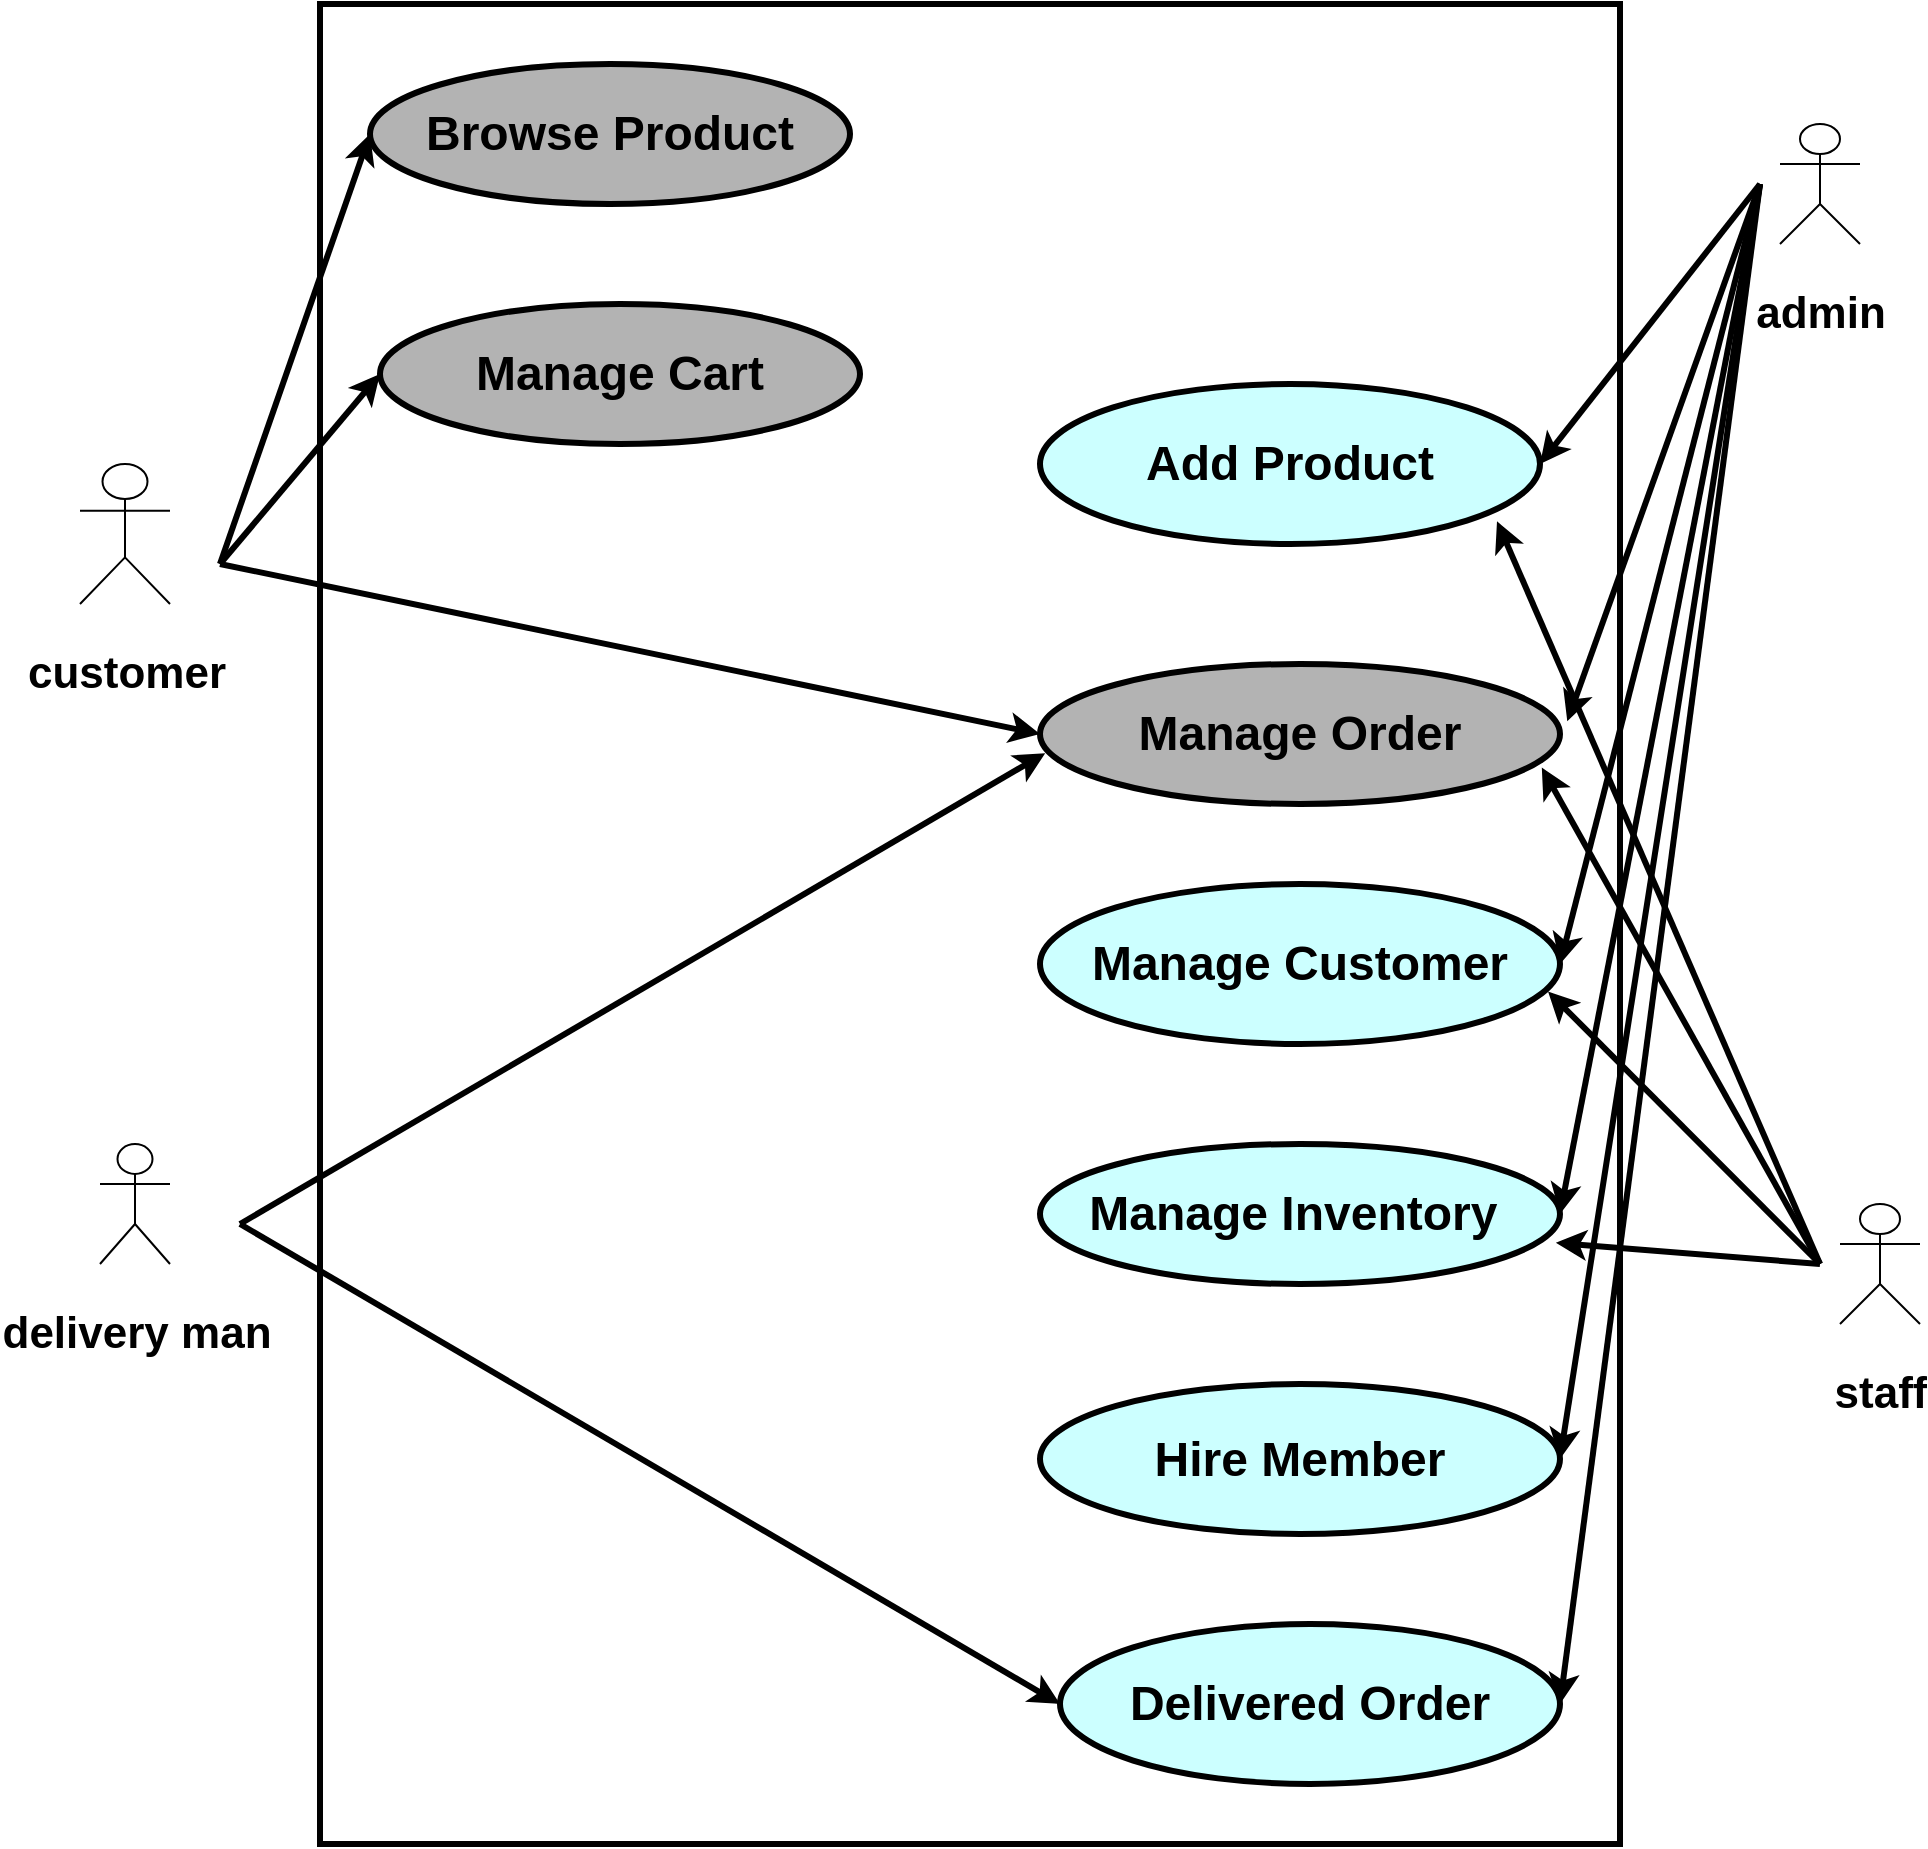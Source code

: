<mxfile version="21.6.6" type="github">
  <diagram name="Page-1" id="i-NhLRbu7dbLxaArDhGR">
    <mxGraphModel dx="1050" dy="573" grid="1" gridSize="10" guides="1" tooltips="1" connect="1" arrows="1" fold="1" page="1" pageScale="1" pageWidth="850" pageHeight="1400" math="0" shadow="0">
      <root>
        <mxCell id="0" />
        <mxCell id="1" parent="0" />
        <mxCell id="j6z6jnKe2vvA5w4P3QJ6-18" style="rounded=0;orthogonalLoop=1;jettySize=auto;html=1;entryX=0;entryY=0.5;entryDx=0;entryDy=0;strokeWidth=3;" edge="1" parent="1" target="j6z6jnKe2vvA5w4P3QJ6-2">
          <mxGeometry relative="1" as="geometry">
            <mxPoint x="110" y="360" as="sourcePoint" />
          </mxGeometry>
        </mxCell>
        <mxCell id="j6z6jnKe2vvA5w4P3QJ6-1" value="&lt;h2&gt;&lt;font style=&quot;font-size: 22px;&quot;&gt;customer&lt;/font&gt;&lt;/h2&gt;" style="shape=umlActor;verticalLabelPosition=bottom;verticalAlign=top;html=1;outlineConnect=0;" vertex="1" parent="1">
          <mxGeometry x="40" y="310" width="45" height="70" as="geometry" />
        </mxCell>
        <mxCell id="j6z6jnKe2vvA5w4P3QJ6-2" value="&lt;h1&gt;Browse Product&lt;/h1&gt;" style="ellipse;whiteSpace=wrap;html=1;strokeWidth=3;fillColor=#B3B3B3;" vertex="1" parent="1">
          <mxGeometry x="185" y="110" width="240" height="70" as="geometry" />
        </mxCell>
        <mxCell id="j6z6jnKe2vvA5w4P3QJ6-3" value="&lt;h1&gt;Manage Order&lt;/h1&gt;" style="ellipse;whiteSpace=wrap;html=1;strokeWidth=3;fillColor=#B3B3B3;" vertex="1" parent="1">
          <mxGeometry x="520" y="410" width="260" height="70" as="geometry" />
        </mxCell>
        <mxCell id="j6z6jnKe2vvA5w4P3QJ6-5" value="&lt;h1&gt;Manage Cart&lt;/h1&gt;" style="ellipse;whiteSpace=wrap;html=1;strokeWidth=3;fillColor=#B3B3B3;" vertex="1" parent="1">
          <mxGeometry x="190" y="230" width="240" height="70" as="geometry" />
        </mxCell>
        <mxCell id="j6z6jnKe2vvA5w4P3QJ6-6" value="&lt;h1&gt;Add Product&lt;/h1&gt;" style="ellipse;whiteSpace=wrap;html=1;strokeWidth=3;fillColor=#CCFFFF;" vertex="1" parent="1">
          <mxGeometry x="520" y="270" width="250" height="80" as="geometry" />
        </mxCell>
        <mxCell id="j6z6jnKe2vvA5w4P3QJ6-8" value="&lt;h1&gt;Manage Customer&lt;/h1&gt;" style="ellipse;whiteSpace=wrap;html=1;strokeWidth=3;fillColor=#CCFFFF;" vertex="1" parent="1">
          <mxGeometry x="520" y="520" width="260" height="80" as="geometry" />
        </mxCell>
        <mxCell id="j6z6jnKe2vvA5w4P3QJ6-9" value="&lt;h1&gt;Manage Inventory&amp;nbsp;&lt;/h1&gt;" style="ellipse;whiteSpace=wrap;html=1;strokeWidth=3;fillColor=#CCFFFF;" vertex="1" parent="1">
          <mxGeometry x="520" y="650" width="260" height="70" as="geometry" />
        </mxCell>
        <mxCell id="j6z6jnKe2vvA5w4P3QJ6-10" value="&lt;h1&gt;Hire Member&lt;/h1&gt;" style="ellipse;whiteSpace=wrap;html=1;strokeWidth=3;fillColor=#CCFFFF;" vertex="1" parent="1">
          <mxGeometry x="520" y="770" width="260" height="75" as="geometry" />
        </mxCell>
        <mxCell id="j6z6jnKe2vvA5w4P3QJ6-12" value="&lt;h1&gt;Delivered Order&lt;/h1&gt;" style="ellipse;whiteSpace=wrap;html=1;strokeWidth=3;fillColor=#CCFFFF;" vertex="1" parent="1">
          <mxGeometry x="530" y="890" width="250" height="80" as="geometry" />
        </mxCell>
        <mxCell id="j6z6jnKe2vvA5w4P3QJ6-21" style="rounded=0;orthogonalLoop=1;jettySize=auto;html=1;entryX=0.01;entryY=0.637;entryDx=0;entryDy=0;entryPerimeter=0;strokeWidth=3;" edge="1" parent="1" target="j6z6jnKe2vvA5w4P3QJ6-3">
          <mxGeometry relative="1" as="geometry">
            <mxPoint x="120" y="690" as="sourcePoint" />
          </mxGeometry>
        </mxCell>
        <mxCell id="j6z6jnKe2vvA5w4P3QJ6-13" value="&lt;h2&gt;&lt;font style=&quot;font-size: 22px;&quot;&gt;delivery man&lt;/font&gt;&lt;/h2&gt;" style="shape=umlActor;verticalLabelPosition=bottom;verticalAlign=top;html=1;outlineConnect=0;" vertex="1" parent="1">
          <mxGeometry x="50" y="650" width="35" height="60" as="geometry" />
        </mxCell>
        <mxCell id="j6z6jnKe2vvA5w4P3QJ6-23" style="rounded=0;orthogonalLoop=1;jettySize=auto;html=1;entryX=1;entryY=0.5;entryDx=0;entryDy=0;strokeWidth=3;" edge="1" parent="1" target="j6z6jnKe2vvA5w4P3QJ6-6">
          <mxGeometry relative="1" as="geometry">
            <mxPoint x="880" y="170" as="sourcePoint" />
          </mxGeometry>
        </mxCell>
        <mxCell id="j6z6jnKe2vvA5w4P3QJ6-14" value="&lt;h2&gt;&lt;font style=&quot;font-size: 22px;&quot;&gt;admin&lt;/font&gt;&lt;/h2&gt;" style="shape=umlActor;verticalLabelPosition=bottom;verticalAlign=top;html=1;outlineConnect=0;" vertex="1" parent="1">
          <mxGeometry x="890" y="140" width="40" height="60" as="geometry" />
        </mxCell>
        <mxCell id="j6z6jnKe2vvA5w4P3QJ6-15" value="&lt;h2&gt;&lt;span style=&quot;font-size: 22px;&quot;&gt;staff&lt;/span&gt;&lt;/h2&gt;" style="shape=umlActor;verticalLabelPosition=bottom;verticalAlign=top;html=1;outlineConnect=0;" vertex="1" parent="1">
          <mxGeometry x="920" y="680" width="40" height="60" as="geometry" />
        </mxCell>
        <mxCell id="j6z6jnKe2vvA5w4P3QJ6-19" style="rounded=0;orthogonalLoop=1;jettySize=auto;html=1;entryX=0;entryY=0.5;entryDx=0;entryDy=0;strokeWidth=3;" edge="1" parent="1" target="j6z6jnKe2vvA5w4P3QJ6-5">
          <mxGeometry relative="1" as="geometry">
            <mxPoint x="110" y="360" as="sourcePoint" />
            <mxPoint x="195" y="155" as="targetPoint" />
          </mxGeometry>
        </mxCell>
        <mxCell id="j6z6jnKe2vvA5w4P3QJ6-20" style="rounded=0;orthogonalLoop=1;jettySize=auto;html=1;entryX=0;entryY=0.5;entryDx=0;entryDy=0;strokeWidth=3;" edge="1" parent="1" target="j6z6jnKe2vvA5w4P3QJ6-3">
          <mxGeometry relative="1" as="geometry">
            <mxPoint x="110" y="360" as="sourcePoint" />
            <mxPoint x="205" y="165" as="targetPoint" />
          </mxGeometry>
        </mxCell>
        <mxCell id="j6z6jnKe2vvA5w4P3QJ6-22" style="rounded=0;orthogonalLoop=1;jettySize=auto;html=1;entryX=0;entryY=0.5;entryDx=0;entryDy=0;strokeWidth=3;" edge="1" parent="1" target="j6z6jnKe2vvA5w4P3QJ6-12">
          <mxGeometry relative="1" as="geometry">
            <mxPoint x="120" y="690" as="sourcePoint" />
            <mxPoint x="382" y="630" as="targetPoint" />
          </mxGeometry>
        </mxCell>
        <mxCell id="j6z6jnKe2vvA5w4P3QJ6-24" style="rounded=0;orthogonalLoop=1;jettySize=auto;html=1;entryX=1.014;entryY=0.409;entryDx=0;entryDy=0;strokeWidth=3;entryPerimeter=0;" edge="1" parent="1" target="j6z6jnKe2vvA5w4P3QJ6-3">
          <mxGeometry relative="1" as="geometry">
            <mxPoint x="880" y="170" as="sourcePoint" />
            <mxPoint x="780" y="320" as="targetPoint" />
          </mxGeometry>
        </mxCell>
        <mxCell id="j6z6jnKe2vvA5w4P3QJ6-25" style="rounded=0;orthogonalLoop=1;jettySize=auto;html=1;entryX=1;entryY=0.5;entryDx=0;entryDy=0;strokeWidth=3;" edge="1" parent="1" target="j6z6jnKe2vvA5w4P3QJ6-8">
          <mxGeometry relative="1" as="geometry">
            <mxPoint x="880" y="170" as="sourcePoint" />
            <mxPoint x="790" y="330" as="targetPoint" />
          </mxGeometry>
        </mxCell>
        <mxCell id="j6z6jnKe2vvA5w4P3QJ6-26" style="rounded=0;orthogonalLoop=1;jettySize=auto;html=1;entryX=1;entryY=0.5;entryDx=0;entryDy=0;strokeWidth=3;" edge="1" parent="1" target="j6z6jnKe2vvA5w4P3QJ6-9">
          <mxGeometry relative="1" as="geometry">
            <mxPoint x="880" y="170" as="sourcePoint" />
            <mxPoint x="800" y="340" as="targetPoint" />
          </mxGeometry>
        </mxCell>
        <mxCell id="j6z6jnKe2vvA5w4P3QJ6-27" style="rounded=0;orthogonalLoop=1;jettySize=auto;html=1;entryX=1;entryY=0.5;entryDx=0;entryDy=0;strokeWidth=3;" edge="1" parent="1" target="j6z6jnKe2vvA5w4P3QJ6-10">
          <mxGeometry relative="1" as="geometry">
            <mxPoint x="880" y="170" as="sourcePoint" />
            <mxPoint x="810" y="350" as="targetPoint" />
          </mxGeometry>
        </mxCell>
        <mxCell id="j6z6jnKe2vvA5w4P3QJ6-28" style="rounded=0;orthogonalLoop=1;jettySize=auto;html=1;entryX=1;entryY=0.5;entryDx=0;entryDy=0;strokeWidth=3;" edge="1" parent="1" target="j6z6jnKe2vvA5w4P3QJ6-12">
          <mxGeometry relative="1" as="geometry">
            <mxPoint x="880" y="170" as="sourcePoint" />
            <mxPoint x="820" y="360" as="targetPoint" />
          </mxGeometry>
        </mxCell>
        <mxCell id="j6z6jnKe2vvA5w4P3QJ6-30" style="rounded=0;orthogonalLoop=1;jettySize=auto;html=1;entryX=0.914;entryY=0.858;entryDx=0;entryDy=0;strokeWidth=3;entryPerimeter=0;" edge="1" parent="1" target="j6z6jnKe2vvA5w4P3QJ6-6">
          <mxGeometry relative="1" as="geometry">
            <mxPoint x="910" y="710" as="sourcePoint" />
            <mxPoint x="790" y="940" as="targetPoint" />
          </mxGeometry>
        </mxCell>
        <mxCell id="j6z6jnKe2vvA5w4P3QJ6-31" style="rounded=0;orthogonalLoop=1;jettySize=auto;html=1;entryX=0.965;entryY=0.74;entryDx=0;entryDy=0;strokeWidth=3;entryPerimeter=0;" edge="1" parent="1" target="j6z6jnKe2vvA5w4P3QJ6-3">
          <mxGeometry relative="1" as="geometry">
            <mxPoint x="910" y="710" as="sourcePoint" />
            <mxPoint x="759" y="349" as="targetPoint" />
          </mxGeometry>
        </mxCell>
        <mxCell id="j6z6jnKe2vvA5w4P3QJ6-32" style="rounded=0;orthogonalLoop=1;jettySize=auto;html=1;entryX=0.977;entryY=0.672;entryDx=0;entryDy=0;strokeWidth=3;entryPerimeter=0;" edge="1" parent="1" target="j6z6jnKe2vvA5w4P3QJ6-8">
          <mxGeometry relative="1" as="geometry">
            <mxPoint x="910" y="710" as="sourcePoint" />
            <mxPoint x="781" y="472" as="targetPoint" />
          </mxGeometry>
        </mxCell>
        <mxCell id="j6z6jnKe2vvA5w4P3QJ6-33" style="rounded=0;orthogonalLoop=1;jettySize=auto;html=1;entryX=0.992;entryY=0.706;entryDx=0;entryDy=0;strokeWidth=3;entryPerimeter=0;" edge="1" parent="1" target="j6z6jnKe2vvA5w4P3QJ6-9">
          <mxGeometry relative="1" as="geometry">
            <mxPoint x="910" y="710" as="sourcePoint" />
            <mxPoint x="784" y="584" as="targetPoint" />
          </mxGeometry>
        </mxCell>
        <mxCell id="j6z6jnKe2vvA5w4P3QJ6-34" value="" style="verticalLabelPosition=bottom;verticalAlign=top;html=1;shape=mxgraph.basic.rect;fillColor2=none;strokeWidth=3;size=20;indent=5;fillColor=none;" vertex="1" parent="1">
          <mxGeometry x="160" y="80" width="650" height="920" as="geometry" />
        </mxCell>
      </root>
    </mxGraphModel>
  </diagram>
</mxfile>
